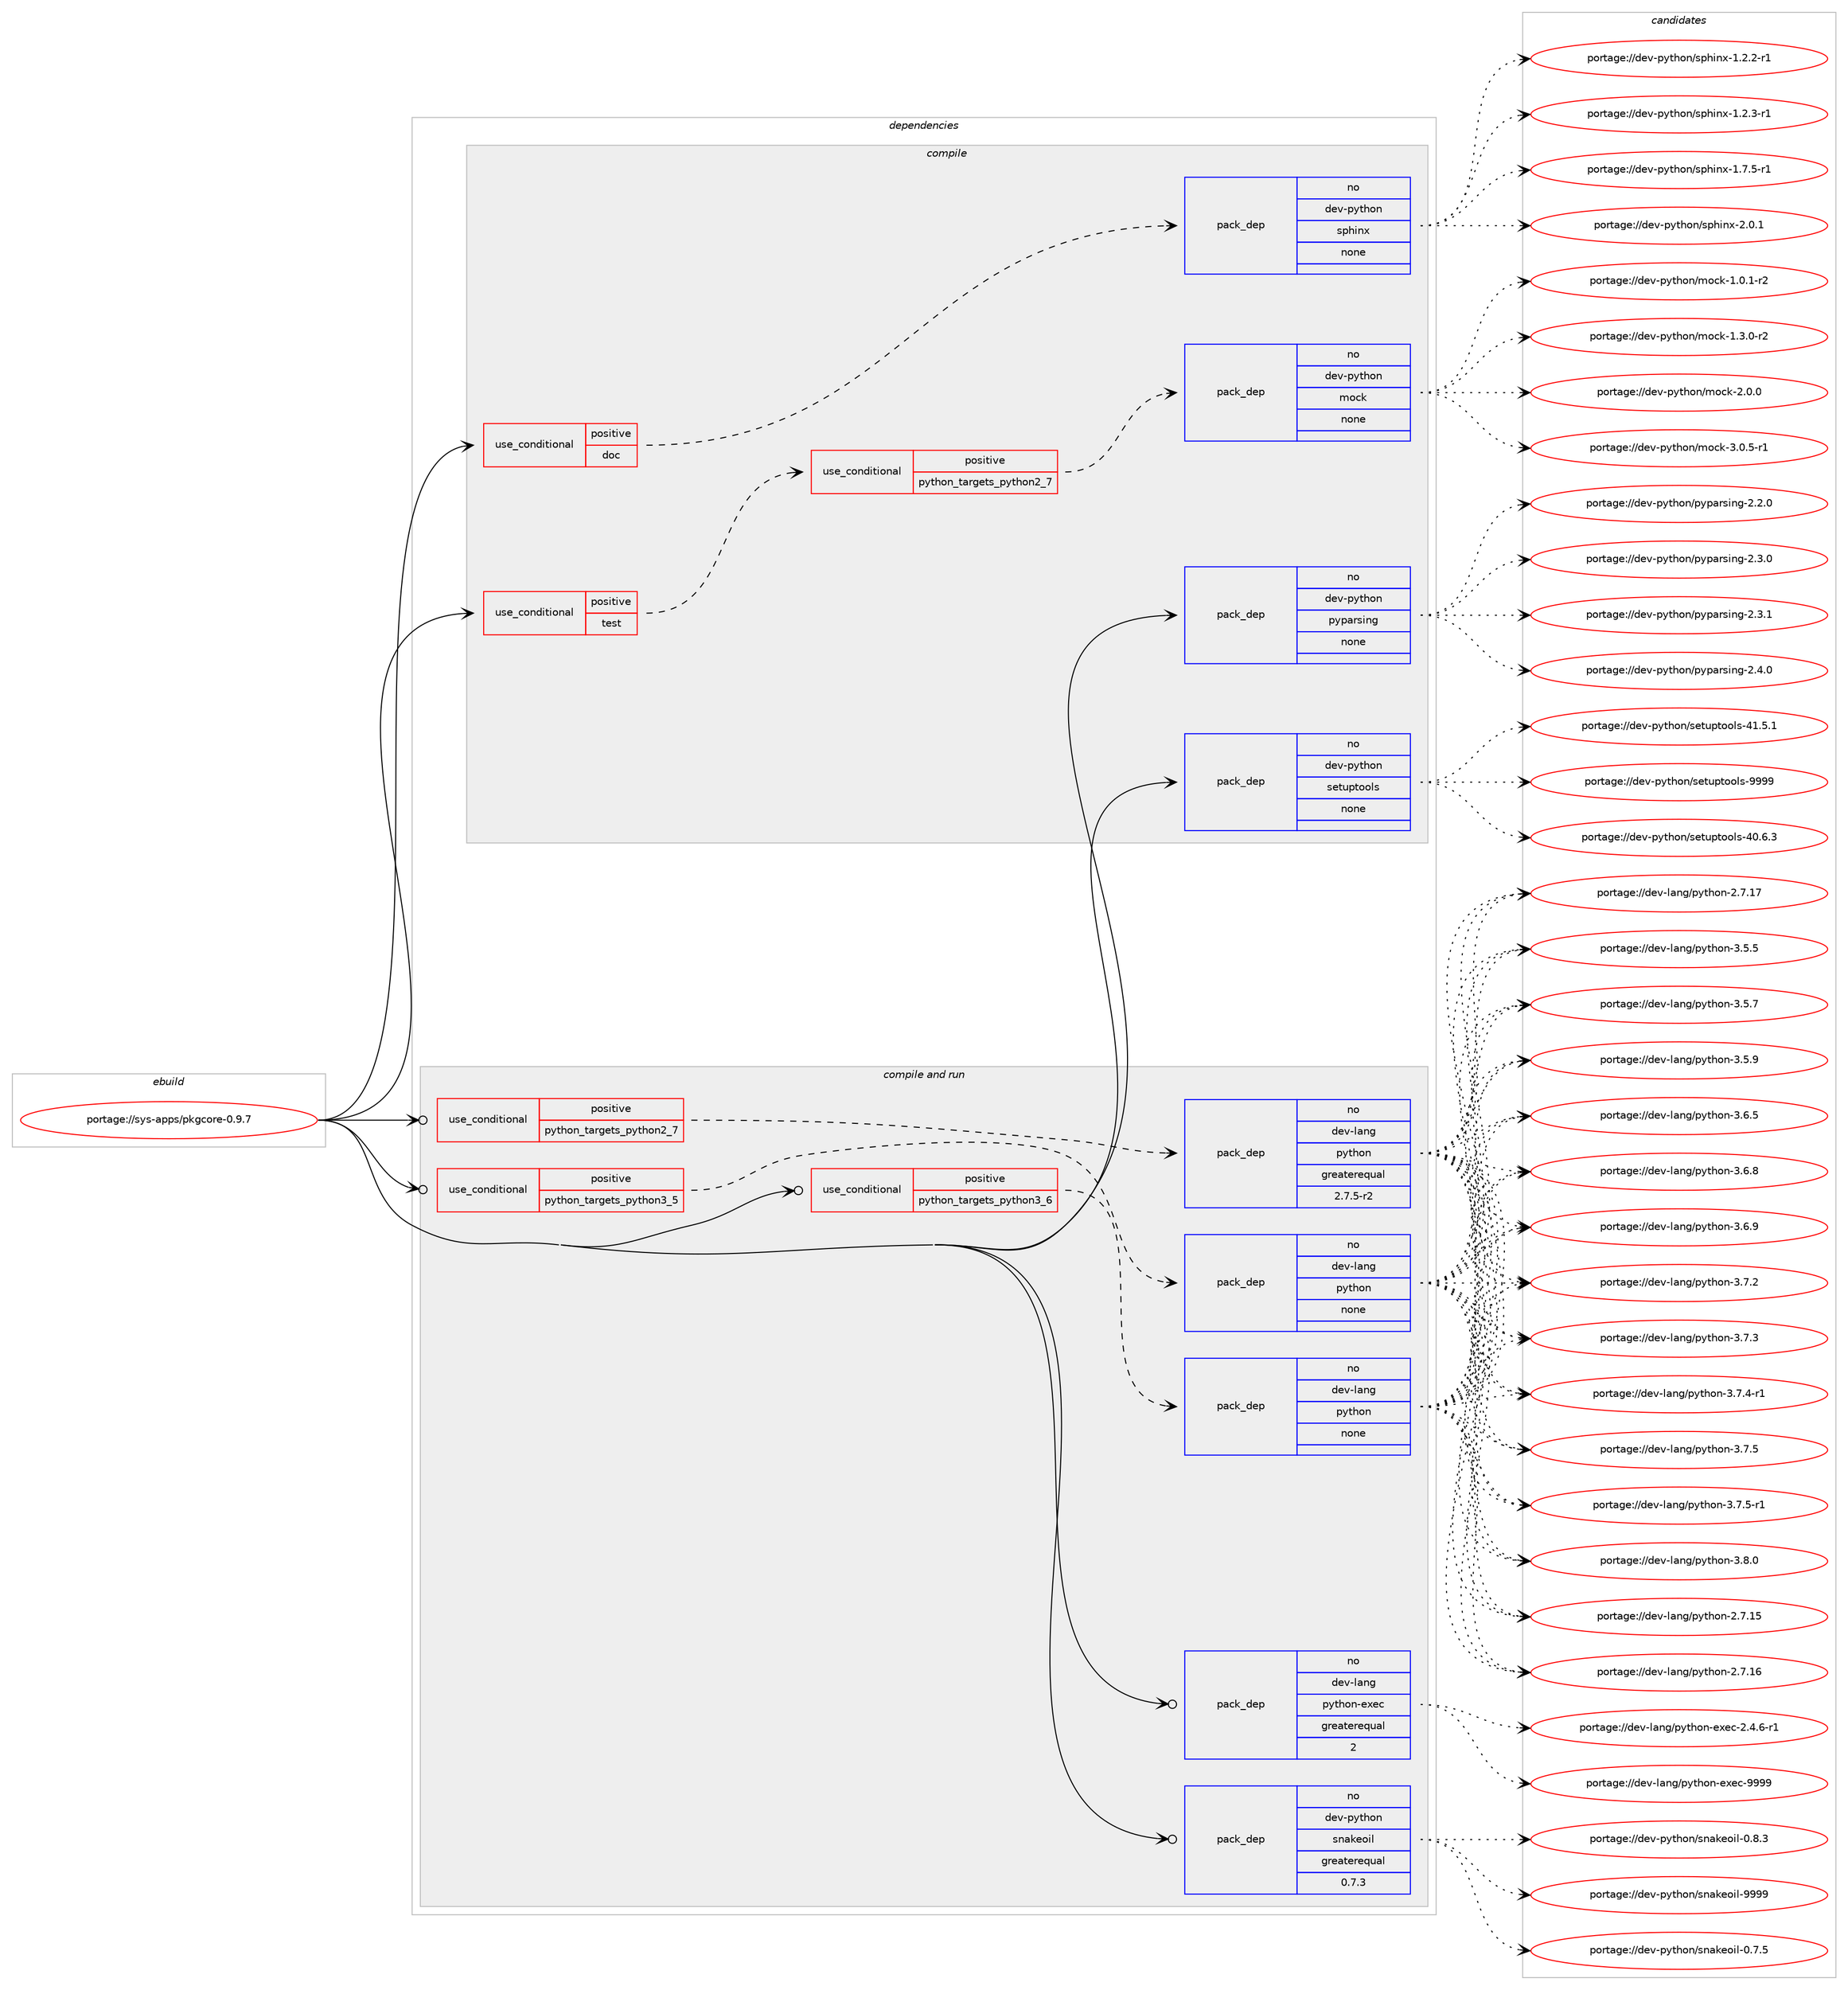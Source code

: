 digraph prolog {

# *************
# Graph options
# *************

newrank=true;
concentrate=true;
compound=true;
graph [rankdir=LR,fontname=Helvetica,fontsize=10,ranksep=1.5];#, ranksep=2.5, nodesep=0.2];
edge  [arrowhead=vee];
node  [fontname=Helvetica,fontsize=10];

# **********
# The ebuild
# **********

subgraph cluster_leftcol {
color=gray;
rank=same;
label=<<i>ebuild</i>>;
id [label="portage://sys-apps/pkgcore-0.9.7", color=red, width=4, href="../sys-apps/pkgcore-0.9.7.svg"];
}

# ****************
# The dependencies
# ****************

subgraph cluster_midcol {
color=gray;
label=<<i>dependencies</i>>;
subgraph cluster_compile {
fillcolor="#eeeeee";
style=filled;
label=<<i>compile</i>>;
subgraph cond99698 {
dependency409994 [label=<<TABLE BORDER="0" CELLBORDER="1" CELLSPACING="0" CELLPADDING="4"><TR><TD ROWSPAN="3" CELLPADDING="10">use_conditional</TD></TR><TR><TD>positive</TD></TR><TR><TD>doc</TD></TR></TABLE>>, shape=none, color=red];
subgraph pack303448 {
dependency409995 [label=<<TABLE BORDER="0" CELLBORDER="1" CELLSPACING="0" CELLPADDING="4" WIDTH="220"><TR><TD ROWSPAN="6" CELLPADDING="30">pack_dep</TD></TR><TR><TD WIDTH="110">no</TD></TR><TR><TD>dev-python</TD></TR><TR><TD>sphinx</TD></TR><TR><TD>none</TD></TR><TR><TD></TD></TR></TABLE>>, shape=none, color=blue];
}
dependency409994:e -> dependency409995:w [weight=20,style="dashed",arrowhead="vee"];
}
id:e -> dependency409994:w [weight=20,style="solid",arrowhead="vee"];
subgraph cond99699 {
dependency409996 [label=<<TABLE BORDER="0" CELLBORDER="1" CELLSPACING="0" CELLPADDING="4"><TR><TD ROWSPAN="3" CELLPADDING="10">use_conditional</TD></TR><TR><TD>positive</TD></TR><TR><TD>test</TD></TR></TABLE>>, shape=none, color=red];
subgraph cond99700 {
dependency409997 [label=<<TABLE BORDER="0" CELLBORDER="1" CELLSPACING="0" CELLPADDING="4"><TR><TD ROWSPAN="3" CELLPADDING="10">use_conditional</TD></TR><TR><TD>positive</TD></TR><TR><TD>python_targets_python2_7</TD></TR></TABLE>>, shape=none, color=red];
subgraph pack303449 {
dependency409998 [label=<<TABLE BORDER="0" CELLBORDER="1" CELLSPACING="0" CELLPADDING="4" WIDTH="220"><TR><TD ROWSPAN="6" CELLPADDING="30">pack_dep</TD></TR><TR><TD WIDTH="110">no</TD></TR><TR><TD>dev-python</TD></TR><TR><TD>mock</TD></TR><TR><TD>none</TD></TR><TR><TD></TD></TR></TABLE>>, shape=none, color=blue];
}
dependency409997:e -> dependency409998:w [weight=20,style="dashed",arrowhead="vee"];
}
dependency409996:e -> dependency409997:w [weight=20,style="dashed",arrowhead="vee"];
}
id:e -> dependency409996:w [weight=20,style="solid",arrowhead="vee"];
subgraph pack303450 {
dependency409999 [label=<<TABLE BORDER="0" CELLBORDER="1" CELLSPACING="0" CELLPADDING="4" WIDTH="220"><TR><TD ROWSPAN="6" CELLPADDING="30">pack_dep</TD></TR><TR><TD WIDTH="110">no</TD></TR><TR><TD>dev-python</TD></TR><TR><TD>pyparsing</TD></TR><TR><TD>none</TD></TR><TR><TD></TD></TR></TABLE>>, shape=none, color=blue];
}
id:e -> dependency409999:w [weight=20,style="solid",arrowhead="vee"];
subgraph pack303451 {
dependency410000 [label=<<TABLE BORDER="0" CELLBORDER="1" CELLSPACING="0" CELLPADDING="4" WIDTH="220"><TR><TD ROWSPAN="6" CELLPADDING="30">pack_dep</TD></TR><TR><TD WIDTH="110">no</TD></TR><TR><TD>dev-python</TD></TR><TR><TD>setuptools</TD></TR><TR><TD>none</TD></TR><TR><TD></TD></TR></TABLE>>, shape=none, color=blue];
}
id:e -> dependency410000:w [weight=20,style="solid",arrowhead="vee"];
}
subgraph cluster_compileandrun {
fillcolor="#eeeeee";
style=filled;
label=<<i>compile and run</i>>;
subgraph cond99701 {
dependency410001 [label=<<TABLE BORDER="0" CELLBORDER="1" CELLSPACING="0" CELLPADDING="4"><TR><TD ROWSPAN="3" CELLPADDING="10">use_conditional</TD></TR><TR><TD>positive</TD></TR><TR><TD>python_targets_python2_7</TD></TR></TABLE>>, shape=none, color=red];
subgraph pack303452 {
dependency410002 [label=<<TABLE BORDER="0" CELLBORDER="1" CELLSPACING="0" CELLPADDING="4" WIDTH="220"><TR><TD ROWSPAN="6" CELLPADDING="30">pack_dep</TD></TR><TR><TD WIDTH="110">no</TD></TR><TR><TD>dev-lang</TD></TR><TR><TD>python</TD></TR><TR><TD>greaterequal</TD></TR><TR><TD>2.7.5-r2</TD></TR></TABLE>>, shape=none, color=blue];
}
dependency410001:e -> dependency410002:w [weight=20,style="dashed",arrowhead="vee"];
}
id:e -> dependency410001:w [weight=20,style="solid",arrowhead="odotvee"];
subgraph cond99702 {
dependency410003 [label=<<TABLE BORDER="0" CELLBORDER="1" CELLSPACING="0" CELLPADDING="4"><TR><TD ROWSPAN="3" CELLPADDING="10">use_conditional</TD></TR><TR><TD>positive</TD></TR><TR><TD>python_targets_python3_5</TD></TR></TABLE>>, shape=none, color=red];
subgraph pack303453 {
dependency410004 [label=<<TABLE BORDER="0" CELLBORDER="1" CELLSPACING="0" CELLPADDING="4" WIDTH="220"><TR><TD ROWSPAN="6" CELLPADDING="30">pack_dep</TD></TR><TR><TD WIDTH="110">no</TD></TR><TR><TD>dev-lang</TD></TR><TR><TD>python</TD></TR><TR><TD>none</TD></TR><TR><TD></TD></TR></TABLE>>, shape=none, color=blue];
}
dependency410003:e -> dependency410004:w [weight=20,style="dashed",arrowhead="vee"];
}
id:e -> dependency410003:w [weight=20,style="solid",arrowhead="odotvee"];
subgraph cond99703 {
dependency410005 [label=<<TABLE BORDER="0" CELLBORDER="1" CELLSPACING="0" CELLPADDING="4"><TR><TD ROWSPAN="3" CELLPADDING="10">use_conditional</TD></TR><TR><TD>positive</TD></TR><TR><TD>python_targets_python3_6</TD></TR></TABLE>>, shape=none, color=red];
subgraph pack303454 {
dependency410006 [label=<<TABLE BORDER="0" CELLBORDER="1" CELLSPACING="0" CELLPADDING="4" WIDTH="220"><TR><TD ROWSPAN="6" CELLPADDING="30">pack_dep</TD></TR><TR><TD WIDTH="110">no</TD></TR><TR><TD>dev-lang</TD></TR><TR><TD>python</TD></TR><TR><TD>none</TD></TR><TR><TD></TD></TR></TABLE>>, shape=none, color=blue];
}
dependency410005:e -> dependency410006:w [weight=20,style="dashed",arrowhead="vee"];
}
id:e -> dependency410005:w [weight=20,style="solid",arrowhead="odotvee"];
subgraph pack303455 {
dependency410007 [label=<<TABLE BORDER="0" CELLBORDER="1" CELLSPACING="0" CELLPADDING="4" WIDTH="220"><TR><TD ROWSPAN="6" CELLPADDING="30">pack_dep</TD></TR><TR><TD WIDTH="110">no</TD></TR><TR><TD>dev-lang</TD></TR><TR><TD>python-exec</TD></TR><TR><TD>greaterequal</TD></TR><TR><TD>2</TD></TR></TABLE>>, shape=none, color=blue];
}
id:e -> dependency410007:w [weight=20,style="solid",arrowhead="odotvee"];
subgraph pack303456 {
dependency410008 [label=<<TABLE BORDER="0" CELLBORDER="1" CELLSPACING="0" CELLPADDING="4" WIDTH="220"><TR><TD ROWSPAN="6" CELLPADDING="30">pack_dep</TD></TR><TR><TD WIDTH="110">no</TD></TR><TR><TD>dev-python</TD></TR><TR><TD>snakeoil</TD></TR><TR><TD>greaterequal</TD></TR><TR><TD>0.7.3</TD></TR></TABLE>>, shape=none, color=blue];
}
id:e -> dependency410008:w [weight=20,style="solid",arrowhead="odotvee"];
}
subgraph cluster_run {
fillcolor="#eeeeee";
style=filled;
label=<<i>run</i>>;
}
}

# **************
# The candidates
# **************

subgraph cluster_choices {
rank=same;
color=gray;
label=<<i>candidates</i>>;

subgraph choice303448 {
color=black;
nodesep=1;
choiceportage10010111845112121116104111110471151121041051101204549465046504511449 [label="portage://dev-python/sphinx-1.2.2-r1", color=red, width=4,href="../dev-python/sphinx-1.2.2-r1.svg"];
choiceportage10010111845112121116104111110471151121041051101204549465046514511449 [label="portage://dev-python/sphinx-1.2.3-r1", color=red, width=4,href="../dev-python/sphinx-1.2.3-r1.svg"];
choiceportage10010111845112121116104111110471151121041051101204549465546534511449 [label="portage://dev-python/sphinx-1.7.5-r1", color=red, width=4,href="../dev-python/sphinx-1.7.5-r1.svg"];
choiceportage1001011184511212111610411111047115112104105110120455046484649 [label="portage://dev-python/sphinx-2.0.1", color=red, width=4,href="../dev-python/sphinx-2.0.1.svg"];
dependency409995:e -> choiceportage10010111845112121116104111110471151121041051101204549465046504511449:w [style=dotted,weight="100"];
dependency409995:e -> choiceportage10010111845112121116104111110471151121041051101204549465046514511449:w [style=dotted,weight="100"];
dependency409995:e -> choiceportage10010111845112121116104111110471151121041051101204549465546534511449:w [style=dotted,weight="100"];
dependency409995:e -> choiceportage1001011184511212111610411111047115112104105110120455046484649:w [style=dotted,weight="100"];
}
subgraph choice303449 {
color=black;
nodesep=1;
choiceportage1001011184511212111610411111047109111991074549464846494511450 [label="portage://dev-python/mock-1.0.1-r2", color=red, width=4,href="../dev-python/mock-1.0.1-r2.svg"];
choiceportage1001011184511212111610411111047109111991074549465146484511450 [label="portage://dev-python/mock-1.3.0-r2", color=red, width=4,href="../dev-python/mock-1.3.0-r2.svg"];
choiceportage100101118451121211161041111104710911199107455046484648 [label="portage://dev-python/mock-2.0.0", color=red, width=4,href="../dev-python/mock-2.0.0.svg"];
choiceportage1001011184511212111610411111047109111991074551464846534511449 [label="portage://dev-python/mock-3.0.5-r1", color=red, width=4,href="../dev-python/mock-3.0.5-r1.svg"];
dependency409998:e -> choiceportage1001011184511212111610411111047109111991074549464846494511450:w [style=dotted,weight="100"];
dependency409998:e -> choiceportage1001011184511212111610411111047109111991074549465146484511450:w [style=dotted,weight="100"];
dependency409998:e -> choiceportage100101118451121211161041111104710911199107455046484648:w [style=dotted,weight="100"];
dependency409998:e -> choiceportage1001011184511212111610411111047109111991074551464846534511449:w [style=dotted,weight="100"];
}
subgraph choice303450 {
color=black;
nodesep=1;
choiceportage100101118451121211161041111104711212111297114115105110103455046504648 [label="portage://dev-python/pyparsing-2.2.0", color=red, width=4,href="../dev-python/pyparsing-2.2.0.svg"];
choiceportage100101118451121211161041111104711212111297114115105110103455046514648 [label="portage://dev-python/pyparsing-2.3.0", color=red, width=4,href="../dev-python/pyparsing-2.3.0.svg"];
choiceportage100101118451121211161041111104711212111297114115105110103455046514649 [label="portage://dev-python/pyparsing-2.3.1", color=red, width=4,href="../dev-python/pyparsing-2.3.1.svg"];
choiceportage100101118451121211161041111104711212111297114115105110103455046524648 [label="portage://dev-python/pyparsing-2.4.0", color=red, width=4,href="../dev-python/pyparsing-2.4.0.svg"];
dependency409999:e -> choiceportage100101118451121211161041111104711212111297114115105110103455046504648:w [style=dotted,weight="100"];
dependency409999:e -> choiceportage100101118451121211161041111104711212111297114115105110103455046514648:w [style=dotted,weight="100"];
dependency409999:e -> choiceportage100101118451121211161041111104711212111297114115105110103455046514649:w [style=dotted,weight="100"];
dependency409999:e -> choiceportage100101118451121211161041111104711212111297114115105110103455046524648:w [style=dotted,weight="100"];
}
subgraph choice303451 {
color=black;
nodesep=1;
choiceportage100101118451121211161041111104711510111611711211611111110811545524846544651 [label="portage://dev-python/setuptools-40.6.3", color=red, width=4,href="../dev-python/setuptools-40.6.3.svg"];
choiceportage100101118451121211161041111104711510111611711211611111110811545524946534649 [label="portage://dev-python/setuptools-41.5.1", color=red, width=4,href="../dev-python/setuptools-41.5.1.svg"];
choiceportage10010111845112121116104111110471151011161171121161111111081154557575757 [label="portage://dev-python/setuptools-9999", color=red, width=4,href="../dev-python/setuptools-9999.svg"];
dependency410000:e -> choiceportage100101118451121211161041111104711510111611711211611111110811545524846544651:w [style=dotted,weight="100"];
dependency410000:e -> choiceportage100101118451121211161041111104711510111611711211611111110811545524946534649:w [style=dotted,weight="100"];
dependency410000:e -> choiceportage10010111845112121116104111110471151011161171121161111111081154557575757:w [style=dotted,weight="100"];
}
subgraph choice303452 {
color=black;
nodesep=1;
choiceportage10010111845108971101034711212111610411111045504655464953 [label="portage://dev-lang/python-2.7.15", color=red, width=4,href="../dev-lang/python-2.7.15.svg"];
choiceportage10010111845108971101034711212111610411111045504655464954 [label="portage://dev-lang/python-2.7.16", color=red, width=4,href="../dev-lang/python-2.7.16.svg"];
choiceportage10010111845108971101034711212111610411111045504655464955 [label="portage://dev-lang/python-2.7.17", color=red, width=4,href="../dev-lang/python-2.7.17.svg"];
choiceportage100101118451089711010347112121116104111110455146534653 [label="portage://dev-lang/python-3.5.5", color=red, width=4,href="../dev-lang/python-3.5.5.svg"];
choiceportage100101118451089711010347112121116104111110455146534655 [label="portage://dev-lang/python-3.5.7", color=red, width=4,href="../dev-lang/python-3.5.7.svg"];
choiceportage100101118451089711010347112121116104111110455146534657 [label="portage://dev-lang/python-3.5.9", color=red, width=4,href="../dev-lang/python-3.5.9.svg"];
choiceportage100101118451089711010347112121116104111110455146544653 [label="portage://dev-lang/python-3.6.5", color=red, width=4,href="../dev-lang/python-3.6.5.svg"];
choiceportage100101118451089711010347112121116104111110455146544656 [label="portage://dev-lang/python-3.6.8", color=red, width=4,href="../dev-lang/python-3.6.8.svg"];
choiceportage100101118451089711010347112121116104111110455146544657 [label="portage://dev-lang/python-3.6.9", color=red, width=4,href="../dev-lang/python-3.6.9.svg"];
choiceportage100101118451089711010347112121116104111110455146554650 [label="portage://dev-lang/python-3.7.2", color=red, width=4,href="../dev-lang/python-3.7.2.svg"];
choiceportage100101118451089711010347112121116104111110455146554651 [label="portage://dev-lang/python-3.7.3", color=red, width=4,href="../dev-lang/python-3.7.3.svg"];
choiceportage1001011184510897110103471121211161041111104551465546524511449 [label="portage://dev-lang/python-3.7.4-r1", color=red, width=4,href="../dev-lang/python-3.7.4-r1.svg"];
choiceportage100101118451089711010347112121116104111110455146554653 [label="portage://dev-lang/python-3.7.5", color=red, width=4,href="../dev-lang/python-3.7.5.svg"];
choiceportage1001011184510897110103471121211161041111104551465546534511449 [label="portage://dev-lang/python-3.7.5-r1", color=red, width=4,href="../dev-lang/python-3.7.5-r1.svg"];
choiceportage100101118451089711010347112121116104111110455146564648 [label="portage://dev-lang/python-3.8.0", color=red, width=4,href="../dev-lang/python-3.8.0.svg"];
dependency410002:e -> choiceportage10010111845108971101034711212111610411111045504655464953:w [style=dotted,weight="100"];
dependency410002:e -> choiceportage10010111845108971101034711212111610411111045504655464954:w [style=dotted,weight="100"];
dependency410002:e -> choiceportage10010111845108971101034711212111610411111045504655464955:w [style=dotted,weight="100"];
dependency410002:e -> choiceportage100101118451089711010347112121116104111110455146534653:w [style=dotted,weight="100"];
dependency410002:e -> choiceportage100101118451089711010347112121116104111110455146534655:w [style=dotted,weight="100"];
dependency410002:e -> choiceportage100101118451089711010347112121116104111110455146534657:w [style=dotted,weight="100"];
dependency410002:e -> choiceportage100101118451089711010347112121116104111110455146544653:w [style=dotted,weight="100"];
dependency410002:e -> choiceportage100101118451089711010347112121116104111110455146544656:w [style=dotted,weight="100"];
dependency410002:e -> choiceportage100101118451089711010347112121116104111110455146544657:w [style=dotted,weight="100"];
dependency410002:e -> choiceportage100101118451089711010347112121116104111110455146554650:w [style=dotted,weight="100"];
dependency410002:e -> choiceportage100101118451089711010347112121116104111110455146554651:w [style=dotted,weight="100"];
dependency410002:e -> choiceportage1001011184510897110103471121211161041111104551465546524511449:w [style=dotted,weight="100"];
dependency410002:e -> choiceportage100101118451089711010347112121116104111110455146554653:w [style=dotted,weight="100"];
dependency410002:e -> choiceportage1001011184510897110103471121211161041111104551465546534511449:w [style=dotted,weight="100"];
dependency410002:e -> choiceportage100101118451089711010347112121116104111110455146564648:w [style=dotted,weight="100"];
}
subgraph choice303453 {
color=black;
nodesep=1;
choiceportage10010111845108971101034711212111610411111045504655464953 [label="portage://dev-lang/python-2.7.15", color=red, width=4,href="../dev-lang/python-2.7.15.svg"];
choiceportage10010111845108971101034711212111610411111045504655464954 [label="portage://dev-lang/python-2.7.16", color=red, width=4,href="../dev-lang/python-2.7.16.svg"];
choiceportage10010111845108971101034711212111610411111045504655464955 [label="portage://dev-lang/python-2.7.17", color=red, width=4,href="../dev-lang/python-2.7.17.svg"];
choiceportage100101118451089711010347112121116104111110455146534653 [label="portage://dev-lang/python-3.5.5", color=red, width=4,href="../dev-lang/python-3.5.5.svg"];
choiceportage100101118451089711010347112121116104111110455146534655 [label="portage://dev-lang/python-3.5.7", color=red, width=4,href="../dev-lang/python-3.5.7.svg"];
choiceportage100101118451089711010347112121116104111110455146534657 [label="portage://dev-lang/python-3.5.9", color=red, width=4,href="../dev-lang/python-3.5.9.svg"];
choiceportage100101118451089711010347112121116104111110455146544653 [label="portage://dev-lang/python-3.6.5", color=red, width=4,href="../dev-lang/python-3.6.5.svg"];
choiceportage100101118451089711010347112121116104111110455146544656 [label="portage://dev-lang/python-3.6.8", color=red, width=4,href="../dev-lang/python-3.6.8.svg"];
choiceportage100101118451089711010347112121116104111110455146544657 [label="portage://dev-lang/python-3.6.9", color=red, width=4,href="../dev-lang/python-3.6.9.svg"];
choiceportage100101118451089711010347112121116104111110455146554650 [label="portage://dev-lang/python-3.7.2", color=red, width=4,href="../dev-lang/python-3.7.2.svg"];
choiceportage100101118451089711010347112121116104111110455146554651 [label="portage://dev-lang/python-3.7.3", color=red, width=4,href="../dev-lang/python-3.7.3.svg"];
choiceportage1001011184510897110103471121211161041111104551465546524511449 [label="portage://dev-lang/python-3.7.4-r1", color=red, width=4,href="../dev-lang/python-3.7.4-r1.svg"];
choiceportage100101118451089711010347112121116104111110455146554653 [label="portage://dev-lang/python-3.7.5", color=red, width=4,href="../dev-lang/python-3.7.5.svg"];
choiceportage1001011184510897110103471121211161041111104551465546534511449 [label="portage://dev-lang/python-3.7.5-r1", color=red, width=4,href="../dev-lang/python-3.7.5-r1.svg"];
choiceportage100101118451089711010347112121116104111110455146564648 [label="portage://dev-lang/python-3.8.0", color=red, width=4,href="../dev-lang/python-3.8.0.svg"];
dependency410004:e -> choiceportage10010111845108971101034711212111610411111045504655464953:w [style=dotted,weight="100"];
dependency410004:e -> choiceportage10010111845108971101034711212111610411111045504655464954:w [style=dotted,weight="100"];
dependency410004:e -> choiceportage10010111845108971101034711212111610411111045504655464955:w [style=dotted,weight="100"];
dependency410004:e -> choiceportage100101118451089711010347112121116104111110455146534653:w [style=dotted,weight="100"];
dependency410004:e -> choiceportage100101118451089711010347112121116104111110455146534655:w [style=dotted,weight="100"];
dependency410004:e -> choiceportage100101118451089711010347112121116104111110455146534657:w [style=dotted,weight="100"];
dependency410004:e -> choiceportage100101118451089711010347112121116104111110455146544653:w [style=dotted,weight="100"];
dependency410004:e -> choiceportage100101118451089711010347112121116104111110455146544656:w [style=dotted,weight="100"];
dependency410004:e -> choiceportage100101118451089711010347112121116104111110455146544657:w [style=dotted,weight="100"];
dependency410004:e -> choiceportage100101118451089711010347112121116104111110455146554650:w [style=dotted,weight="100"];
dependency410004:e -> choiceportage100101118451089711010347112121116104111110455146554651:w [style=dotted,weight="100"];
dependency410004:e -> choiceportage1001011184510897110103471121211161041111104551465546524511449:w [style=dotted,weight="100"];
dependency410004:e -> choiceportage100101118451089711010347112121116104111110455146554653:w [style=dotted,weight="100"];
dependency410004:e -> choiceportage1001011184510897110103471121211161041111104551465546534511449:w [style=dotted,weight="100"];
dependency410004:e -> choiceportage100101118451089711010347112121116104111110455146564648:w [style=dotted,weight="100"];
}
subgraph choice303454 {
color=black;
nodesep=1;
choiceportage10010111845108971101034711212111610411111045504655464953 [label="portage://dev-lang/python-2.7.15", color=red, width=4,href="../dev-lang/python-2.7.15.svg"];
choiceportage10010111845108971101034711212111610411111045504655464954 [label="portage://dev-lang/python-2.7.16", color=red, width=4,href="../dev-lang/python-2.7.16.svg"];
choiceportage10010111845108971101034711212111610411111045504655464955 [label="portage://dev-lang/python-2.7.17", color=red, width=4,href="../dev-lang/python-2.7.17.svg"];
choiceportage100101118451089711010347112121116104111110455146534653 [label="portage://dev-lang/python-3.5.5", color=red, width=4,href="../dev-lang/python-3.5.5.svg"];
choiceportage100101118451089711010347112121116104111110455146534655 [label="portage://dev-lang/python-3.5.7", color=red, width=4,href="../dev-lang/python-3.5.7.svg"];
choiceportage100101118451089711010347112121116104111110455146534657 [label="portage://dev-lang/python-3.5.9", color=red, width=4,href="../dev-lang/python-3.5.9.svg"];
choiceportage100101118451089711010347112121116104111110455146544653 [label="portage://dev-lang/python-3.6.5", color=red, width=4,href="../dev-lang/python-3.6.5.svg"];
choiceportage100101118451089711010347112121116104111110455146544656 [label="portage://dev-lang/python-3.6.8", color=red, width=4,href="../dev-lang/python-3.6.8.svg"];
choiceportage100101118451089711010347112121116104111110455146544657 [label="portage://dev-lang/python-3.6.9", color=red, width=4,href="../dev-lang/python-3.6.9.svg"];
choiceportage100101118451089711010347112121116104111110455146554650 [label="portage://dev-lang/python-3.7.2", color=red, width=4,href="../dev-lang/python-3.7.2.svg"];
choiceportage100101118451089711010347112121116104111110455146554651 [label="portage://dev-lang/python-3.7.3", color=red, width=4,href="../dev-lang/python-3.7.3.svg"];
choiceportage1001011184510897110103471121211161041111104551465546524511449 [label="portage://dev-lang/python-3.7.4-r1", color=red, width=4,href="../dev-lang/python-3.7.4-r1.svg"];
choiceportage100101118451089711010347112121116104111110455146554653 [label="portage://dev-lang/python-3.7.5", color=red, width=4,href="../dev-lang/python-3.7.5.svg"];
choiceportage1001011184510897110103471121211161041111104551465546534511449 [label="portage://dev-lang/python-3.7.5-r1", color=red, width=4,href="../dev-lang/python-3.7.5-r1.svg"];
choiceportage100101118451089711010347112121116104111110455146564648 [label="portage://dev-lang/python-3.8.0", color=red, width=4,href="../dev-lang/python-3.8.0.svg"];
dependency410006:e -> choiceportage10010111845108971101034711212111610411111045504655464953:w [style=dotted,weight="100"];
dependency410006:e -> choiceportage10010111845108971101034711212111610411111045504655464954:w [style=dotted,weight="100"];
dependency410006:e -> choiceportage10010111845108971101034711212111610411111045504655464955:w [style=dotted,weight="100"];
dependency410006:e -> choiceportage100101118451089711010347112121116104111110455146534653:w [style=dotted,weight="100"];
dependency410006:e -> choiceportage100101118451089711010347112121116104111110455146534655:w [style=dotted,weight="100"];
dependency410006:e -> choiceportage100101118451089711010347112121116104111110455146534657:w [style=dotted,weight="100"];
dependency410006:e -> choiceportage100101118451089711010347112121116104111110455146544653:w [style=dotted,weight="100"];
dependency410006:e -> choiceportage100101118451089711010347112121116104111110455146544656:w [style=dotted,weight="100"];
dependency410006:e -> choiceportage100101118451089711010347112121116104111110455146544657:w [style=dotted,weight="100"];
dependency410006:e -> choiceportage100101118451089711010347112121116104111110455146554650:w [style=dotted,weight="100"];
dependency410006:e -> choiceportage100101118451089711010347112121116104111110455146554651:w [style=dotted,weight="100"];
dependency410006:e -> choiceportage1001011184510897110103471121211161041111104551465546524511449:w [style=dotted,weight="100"];
dependency410006:e -> choiceportage100101118451089711010347112121116104111110455146554653:w [style=dotted,weight="100"];
dependency410006:e -> choiceportage1001011184510897110103471121211161041111104551465546534511449:w [style=dotted,weight="100"];
dependency410006:e -> choiceportage100101118451089711010347112121116104111110455146564648:w [style=dotted,weight="100"];
}
subgraph choice303455 {
color=black;
nodesep=1;
choiceportage10010111845108971101034711212111610411111045101120101994550465246544511449 [label="portage://dev-lang/python-exec-2.4.6-r1", color=red, width=4,href="../dev-lang/python-exec-2.4.6-r1.svg"];
choiceportage10010111845108971101034711212111610411111045101120101994557575757 [label="portage://dev-lang/python-exec-9999", color=red, width=4,href="../dev-lang/python-exec-9999.svg"];
dependency410007:e -> choiceportage10010111845108971101034711212111610411111045101120101994550465246544511449:w [style=dotted,weight="100"];
dependency410007:e -> choiceportage10010111845108971101034711212111610411111045101120101994557575757:w [style=dotted,weight="100"];
}
subgraph choice303456 {
color=black;
nodesep=1;
choiceportage100101118451121211161041111104711511097107101111105108454846554653 [label="portage://dev-python/snakeoil-0.7.5", color=red, width=4,href="../dev-python/snakeoil-0.7.5.svg"];
choiceportage100101118451121211161041111104711511097107101111105108454846564651 [label="portage://dev-python/snakeoil-0.8.3", color=red, width=4,href="../dev-python/snakeoil-0.8.3.svg"];
choiceportage1001011184511212111610411111047115110971071011111051084557575757 [label="portage://dev-python/snakeoil-9999", color=red, width=4,href="../dev-python/snakeoil-9999.svg"];
dependency410008:e -> choiceportage100101118451121211161041111104711511097107101111105108454846554653:w [style=dotted,weight="100"];
dependency410008:e -> choiceportage100101118451121211161041111104711511097107101111105108454846564651:w [style=dotted,weight="100"];
dependency410008:e -> choiceportage1001011184511212111610411111047115110971071011111051084557575757:w [style=dotted,weight="100"];
}
}

}
